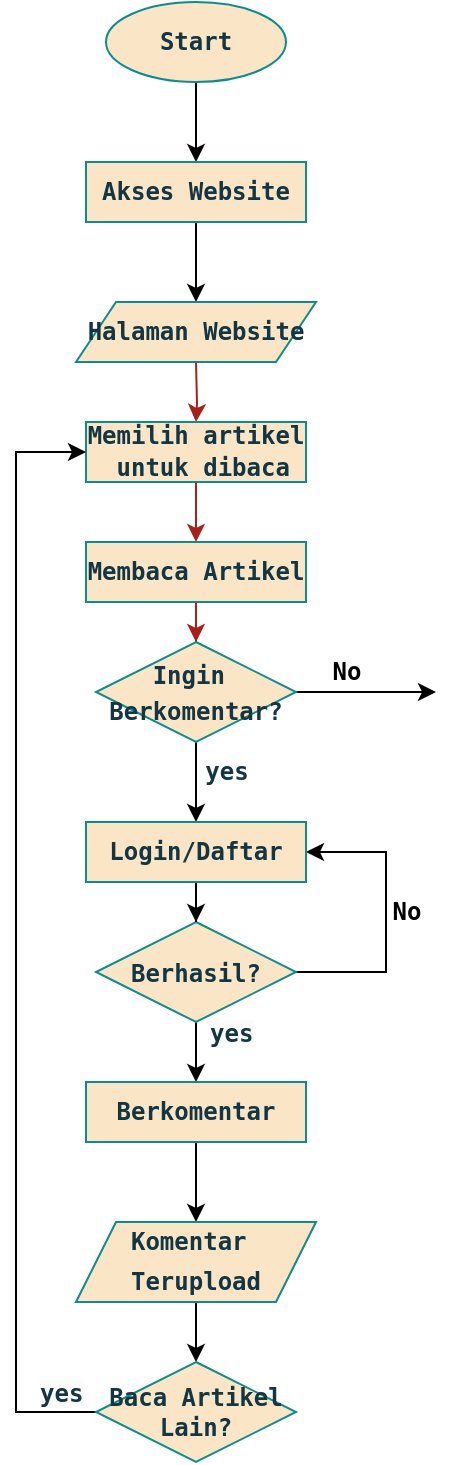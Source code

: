 <mxfile version="26.0.4">
  <diagram name="Page-1" id="eWWWpH5on5edJ62G0c14">
    <mxGraphModel dx="799" dy="498" grid="1" gridSize="10" guides="1" tooltips="1" connect="1" arrows="1" fold="1" page="1" pageScale="1" pageWidth="850" pageHeight="1100" math="0" shadow="0">
      <root>
        <mxCell id="0" />
        <mxCell id="1" parent="0" />
        <mxCell id="gGqT2XXP1atRA9AdMmcA-7" value="" style="edgeStyle=orthogonalEdgeStyle;rounded=0;orthogonalLoop=1;jettySize=auto;html=1;" edge="1" parent="1" source="pvTX2jdTMcVyU1b2pJgX-1" target="gGqT2XXP1atRA9AdMmcA-6">
          <mxGeometry relative="1" as="geometry" />
        </mxCell>
        <mxCell id="pvTX2jdTMcVyU1b2pJgX-1" value="&lt;pre&gt;Start&lt;/pre&gt;" style="ellipse;whiteSpace=wrap;html=1;labelBackgroundColor=none;fillColor=#FAE5C7;strokeColor=#0F8B8D;fontColor=#143642;fontStyle=1" parent="1" vertex="1">
          <mxGeometry x="75" y="50" width="90" height="40" as="geometry" />
        </mxCell>
        <mxCell id="pvTX2jdTMcVyU1b2pJgX-5" value="" style="edgeStyle=orthogonalEdgeStyle;rounded=0;orthogonalLoop=1;jettySize=auto;html=1;labelBackgroundColor=none;strokeColor=#A8201A;fontColor=default;fontStyle=1" parent="1" target="pvTX2jdTMcVyU1b2pJgX-4" edge="1">
          <mxGeometry relative="1" as="geometry">
            <mxPoint x="120" y="230" as="sourcePoint" />
          </mxGeometry>
        </mxCell>
        <mxCell id="pvTX2jdTMcVyU1b2pJgX-9" value="" style="edgeStyle=orthogonalEdgeStyle;rounded=0;orthogonalLoop=1;jettySize=auto;html=1;strokeColor=#A8201A;fontColor=default;fillColor=#FAE5C7;labelBackgroundColor=none;fontStyle=1" parent="1" source="pvTX2jdTMcVyU1b2pJgX-4" target="pvTX2jdTMcVyU1b2pJgX-8" edge="1">
          <mxGeometry relative="1" as="geometry" />
        </mxCell>
        <mxCell id="pvTX2jdTMcVyU1b2pJgX-4" value="&lt;pre style=&quot;line-height: 30%;&quot;&gt;Memilih artikel&lt;/pre&gt;&lt;pre style=&quot;line-height: 30%;&quot;&gt; untuk dibaca&lt;/pre&gt;" style="whiteSpace=wrap;html=1;labelBackgroundColor=none;fillColor=#FAE5C7;strokeColor=#0F8B8D;fontColor=#143642;fontStyle=1" parent="1" vertex="1">
          <mxGeometry x="65" y="260" width="110" height="30" as="geometry" />
        </mxCell>
        <mxCell id="pvTX2jdTMcVyU1b2pJgX-15" value="" style="edgeStyle=orthogonalEdgeStyle;rounded=0;orthogonalLoop=1;jettySize=auto;html=1;strokeColor=#A8201A;fontColor=default;fillColor=#FAE5C7;labelBackgroundColor=none;fontStyle=1" parent="1" source="pvTX2jdTMcVyU1b2pJgX-8" target="pvTX2jdTMcVyU1b2pJgX-14" edge="1">
          <mxGeometry relative="1" as="geometry" />
        </mxCell>
        <mxCell id="pvTX2jdTMcVyU1b2pJgX-8" value="&lt;pre&gt;Membaca Artikel&lt;/pre&gt;" style="whiteSpace=wrap;html=1;fillColor=#FAE5C7;strokeColor=#0F8B8D;fontColor=#143642;labelBackgroundColor=none;fontStyle=1" parent="1" vertex="1">
          <mxGeometry x="65" y="320" width="110" height="30" as="geometry" />
        </mxCell>
        <mxCell id="gGqT2XXP1atRA9AdMmcA-14" value="" style="edgeStyle=orthogonalEdgeStyle;rounded=0;orthogonalLoop=1;jettySize=auto;html=1;" edge="1" parent="1" source="pvTX2jdTMcVyU1b2pJgX-14" target="gGqT2XXP1atRA9AdMmcA-13">
          <mxGeometry relative="1" as="geometry" />
        </mxCell>
        <mxCell id="gGqT2XXP1atRA9AdMmcA-17" value="" style="edgeStyle=orthogonalEdgeStyle;rounded=0;orthogonalLoop=1;jettySize=auto;html=1;" edge="1" parent="1" source="pvTX2jdTMcVyU1b2pJgX-14">
          <mxGeometry relative="1" as="geometry">
            <mxPoint x="240" y="395" as="targetPoint" />
          </mxGeometry>
        </mxCell>
        <mxCell id="pvTX2jdTMcVyU1b2pJgX-14" value="&lt;pre style=&quot;line-height: 50%;&quot;&gt;Ingin &lt;/pre&gt;&lt;pre style=&quot;line-height: 50%;&quot;&gt;Berkomentar?&lt;/pre&gt;" style="rhombus;whiteSpace=wrap;html=1;fillColor=#FAE5C7;strokeColor=#0F8B8D;fontColor=#143642;labelBackgroundColor=none;fontStyle=1" parent="1" vertex="1">
          <mxGeometry x="70" y="370" width="100" height="50" as="geometry" />
        </mxCell>
        <mxCell id="pvTX2jdTMcVyU1b2pJgX-18" value="&lt;pre&gt;yes&lt;/pre&gt;" style="text;html=1;align=center;verticalAlign=middle;resizable=0;points=[];autosize=1;strokeColor=none;fillColor=none;fontColor=#143642;labelBackgroundColor=none;fontStyle=1" parent="1" vertex="1">
          <mxGeometry x="115" y="410" width="40" height="50" as="geometry" />
        </mxCell>
        <mxCell id="gGqT2XXP1atRA9AdMmcA-21" value="" style="edgeStyle=orthogonalEdgeStyle;rounded=0;orthogonalLoop=1;jettySize=auto;html=1;entryX=0.5;entryY=0;entryDx=0;entryDy=0;" edge="1" parent="1" source="gGqT2XXP1atRA9AdMmcA-4" target="gGqT2XXP1atRA9AdMmcA-22">
          <mxGeometry relative="1" as="geometry">
            <mxPoint x="120" y="590" as="targetPoint" />
          </mxGeometry>
        </mxCell>
        <mxCell id="gGqT2XXP1atRA9AdMmcA-24" value="" style="edgeStyle=orthogonalEdgeStyle;rounded=0;orthogonalLoop=1;jettySize=auto;html=1;entryX=1;entryY=0.5;entryDx=0;entryDy=0;" edge="1" parent="1" source="gGqT2XXP1atRA9AdMmcA-4" target="gGqT2XXP1atRA9AdMmcA-13">
          <mxGeometry relative="1" as="geometry">
            <mxPoint x="225" y="535" as="targetPoint" />
            <Array as="points">
              <mxPoint x="215" y="535" />
              <mxPoint x="215" y="475" />
            </Array>
          </mxGeometry>
        </mxCell>
        <mxCell id="gGqT2XXP1atRA9AdMmcA-4" value="&lt;pre style=&quot;line-height: 50%;&quot;&gt;Berhasil?&lt;/pre&gt;" style="rhombus;whiteSpace=wrap;html=1;fillColor=#FAE5C7;strokeColor=#0F8B8D;fontColor=#143642;labelBackgroundColor=none;fontStyle=1" vertex="1" parent="1">
          <mxGeometry x="70" y="510" width="100" height="50" as="geometry" />
        </mxCell>
        <mxCell id="gGqT2XXP1atRA9AdMmcA-11" value="" style="edgeStyle=orthogonalEdgeStyle;rounded=0;orthogonalLoop=1;jettySize=auto;html=1;" edge="1" parent="1" source="gGqT2XXP1atRA9AdMmcA-6" target="gGqT2XXP1atRA9AdMmcA-10">
          <mxGeometry relative="1" as="geometry" />
        </mxCell>
        <mxCell id="gGqT2XXP1atRA9AdMmcA-6" value="&lt;pre&gt;Akses Website&lt;/pre&gt;" style="whiteSpace=wrap;html=1;labelBackgroundColor=none;fillColor=#FAE5C7;strokeColor=#0F8B8D;fontColor=#143642;fontStyle=1" vertex="1" parent="1">
          <mxGeometry x="65" y="130" width="110" height="30" as="geometry" />
        </mxCell>
        <mxCell id="gGqT2XXP1atRA9AdMmcA-10" value="&lt;pre&gt;Halaman Website&lt;/pre&gt;" style="shape=parallelogram;perimeter=parallelogramPerimeter;whiteSpace=wrap;html=1;fixedSize=1;fillColor=#FAE5C7;strokeColor=#0F8B8D;fontColor=#143642;labelBackgroundColor=none;fontStyle=1;" vertex="1" parent="1">
          <mxGeometry x="60" y="200" width="120" height="30" as="geometry" />
        </mxCell>
        <mxCell id="gGqT2XXP1atRA9AdMmcA-15" value="" style="edgeStyle=orthogonalEdgeStyle;rounded=0;orthogonalLoop=1;jettySize=auto;html=1;" edge="1" parent="1" source="gGqT2XXP1atRA9AdMmcA-13" target="gGqT2XXP1atRA9AdMmcA-4">
          <mxGeometry relative="1" as="geometry" />
        </mxCell>
        <mxCell id="gGqT2XXP1atRA9AdMmcA-13" value="&lt;pre&gt;Login/Daftar&lt;/pre&gt;" style="whiteSpace=wrap;html=1;fillColor=#FAE5C7;strokeColor=#0F8B8D;fontColor=#143642;labelBackgroundColor=none;fontStyle=1" vertex="1" parent="1">
          <mxGeometry x="65" y="460" width="110" height="30" as="geometry" />
        </mxCell>
        <mxCell id="gGqT2XXP1atRA9AdMmcA-18" value="&lt;pre&gt;&lt;b&gt;No&lt;/b&gt;&lt;/pre&gt;" style="text;html=1;align=center;verticalAlign=middle;resizable=0;points=[];autosize=1;strokeColor=none;fillColor=none;" vertex="1" parent="1">
          <mxGeometry x="175" y="360" width="40" height="50" as="geometry" />
        </mxCell>
        <mxCell id="gGqT2XXP1atRA9AdMmcA-28" value="" style="edgeStyle=orthogonalEdgeStyle;rounded=0;orthogonalLoop=1;jettySize=auto;html=1;" edge="1" parent="1" source="gGqT2XXP1atRA9AdMmcA-22" target="gGqT2XXP1atRA9AdMmcA-27">
          <mxGeometry relative="1" as="geometry" />
        </mxCell>
        <mxCell id="gGqT2XXP1atRA9AdMmcA-22" value="&lt;pre&gt;Berkomentar&lt;/pre&gt;" style="whiteSpace=wrap;html=1;fillColor=#FAE5C7;strokeColor=#0F8B8D;fontColor=#143642;labelBackgroundColor=none;fontStyle=1" vertex="1" parent="1">
          <mxGeometry x="65" y="590" width="110" height="30" as="geometry" />
        </mxCell>
        <mxCell id="gGqT2XXP1atRA9AdMmcA-25" value="&lt;pre&gt;&lt;b&gt;No&lt;/b&gt;&lt;/pre&gt;" style="text;html=1;align=center;verticalAlign=middle;resizable=0;points=[];autosize=1;strokeColor=none;fillColor=none;" vertex="1" parent="1">
          <mxGeometry x="205" y="480" width="40" height="50" as="geometry" />
        </mxCell>
        <mxCell id="gGqT2XXP1atRA9AdMmcA-26" value="&lt;pre style=&quot;forced-color-adjust: none; color: rgb(20, 54, 66); font-size: 12px; font-style: normal; font-variant-ligatures: normal; font-variant-caps: normal; font-weight: 700; letter-spacing: normal; orphans: 2; text-align: center; text-indent: 0px; text-transform: none; widows: 2; word-spacing: 0px; -webkit-text-stroke-width: 0px; background-color: rgb(251, 251, 251); text-decoration-thickness: initial; text-decoration-style: initial; text-decoration-color: initial;&quot;&gt;yes&lt;/pre&gt;" style="text;whiteSpace=wrap;html=1;" vertex="1" parent="1">
          <mxGeometry x="125" y="540" width="50" height="60" as="geometry" />
        </mxCell>
        <mxCell id="gGqT2XXP1atRA9AdMmcA-30" value="" style="edgeStyle=orthogonalEdgeStyle;rounded=0;orthogonalLoop=1;jettySize=auto;html=1;" edge="1" parent="1" source="gGqT2XXP1atRA9AdMmcA-27" target="gGqT2XXP1atRA9AdMmcA-31">
          <mxGeometry relative="1" as="geometry">
            <mxPoint x="120" y="770" as="targetPoint" />
          </mxGeometry>
        </mxCell>
        <mxCell id="gGqT2XXP1atRA9AdMmcA-27" value="&lt;pre style=&quot;line-height: 60%;&quot;&gt;Komentar &lt;/pre&gt;&lt;pre style=&quot;line-height: 60%;&quot;&gt;Terupload&lt;/pre&gt;" style="shape=parallelogram;perimeter=parallelogramPerimeter;whiteSpace=wrap;html=1;fixedSize=1;fillColor=#FAE5C7;strokeColor=#0F8B8D;fontColor=#143642;labelBackgroundColor=none;fontStyle=1;" vertex="1" parent="1">
          <mxGeometry x="60" y="660" width="120" height="40" as="geometry" />
        </mxCell>
        <mxCell id="gGqT2XXP1atRA9AdMmcA-34" value="" style="edgeStyle=orthogonalEdgeStyle;rounded=0;orthogonalLoop=1;jettySize=auto;html=1;entryX=0;entryY=0.5;entryDx=0;entryDy=0;" edge="1" parent="1" source="gGqT2XXP1atRA9AdMmcA-31" target="pvTX2jdTMcVyU1b2pJgX-4">
          <mxGeometry relative="1" as="geometry">
            <mxPoint y="755" as="targetPoint" />
            <Array as="points">
              <mxPoint x="30" y="755" />
              <mxPoint x="30" y="275" />
            </Array>
          </mxGeometry>
        </mxCell>
        <mxCell id="gGqT2XXP1atRA9AdMmcA-31" value="&lt;pre style=&quot;line-height: 20%;&quot;&gt;Baca Artikel&lt;/pre&gt;&lt;pre style=&quot;line-height: 20%;&quot;&gt;Lain?&lt;/pre&gt;" style="rhombus;whiteSpace=wrap;html=1;fillColor=#FAE5C7;strokeColor=#0F8B8D;fontColor=#143642;labelBackgroundColor=none;fontStyle=1" vertex="1" parent="1">
          <mxGeometry x="70" y="730" width="100" height="50" as="geometry" />
        </mxCell>
        <mxCell id="gGqT2XXP1atRA9AdMmcA-37" value="&lt;pre style=&quot;forced-color-adjust: none; color: rgb(20, 54, 66); font-size: 12px; font-style: normal; font-variant-ligatures: normal; font-variant-caps: normal; font-weight: 700; letter-spacing: normal; orphans: 2; text-align: center; text-indent: 0px; text-transform: none; widows: 2; word-spacing: 0px; -webkit-text-stroke-width: 0px; background-color: rgb(251, 251, 251); text-decoration-thickness: initial; text-decoration-style: initial; text-decoration-color: initial;&quot;&gt;yes&lt;/pre&gt;" style="text;whiteSpace=wrap;html=1;" vertex="1" parent="1">
          <mxGeometry x="40" y="720" width="50" height="60" as="geometry" />
        </mxCell>
      </root>
    </mxGraphModel>
  </diagram>
</mxfile>
